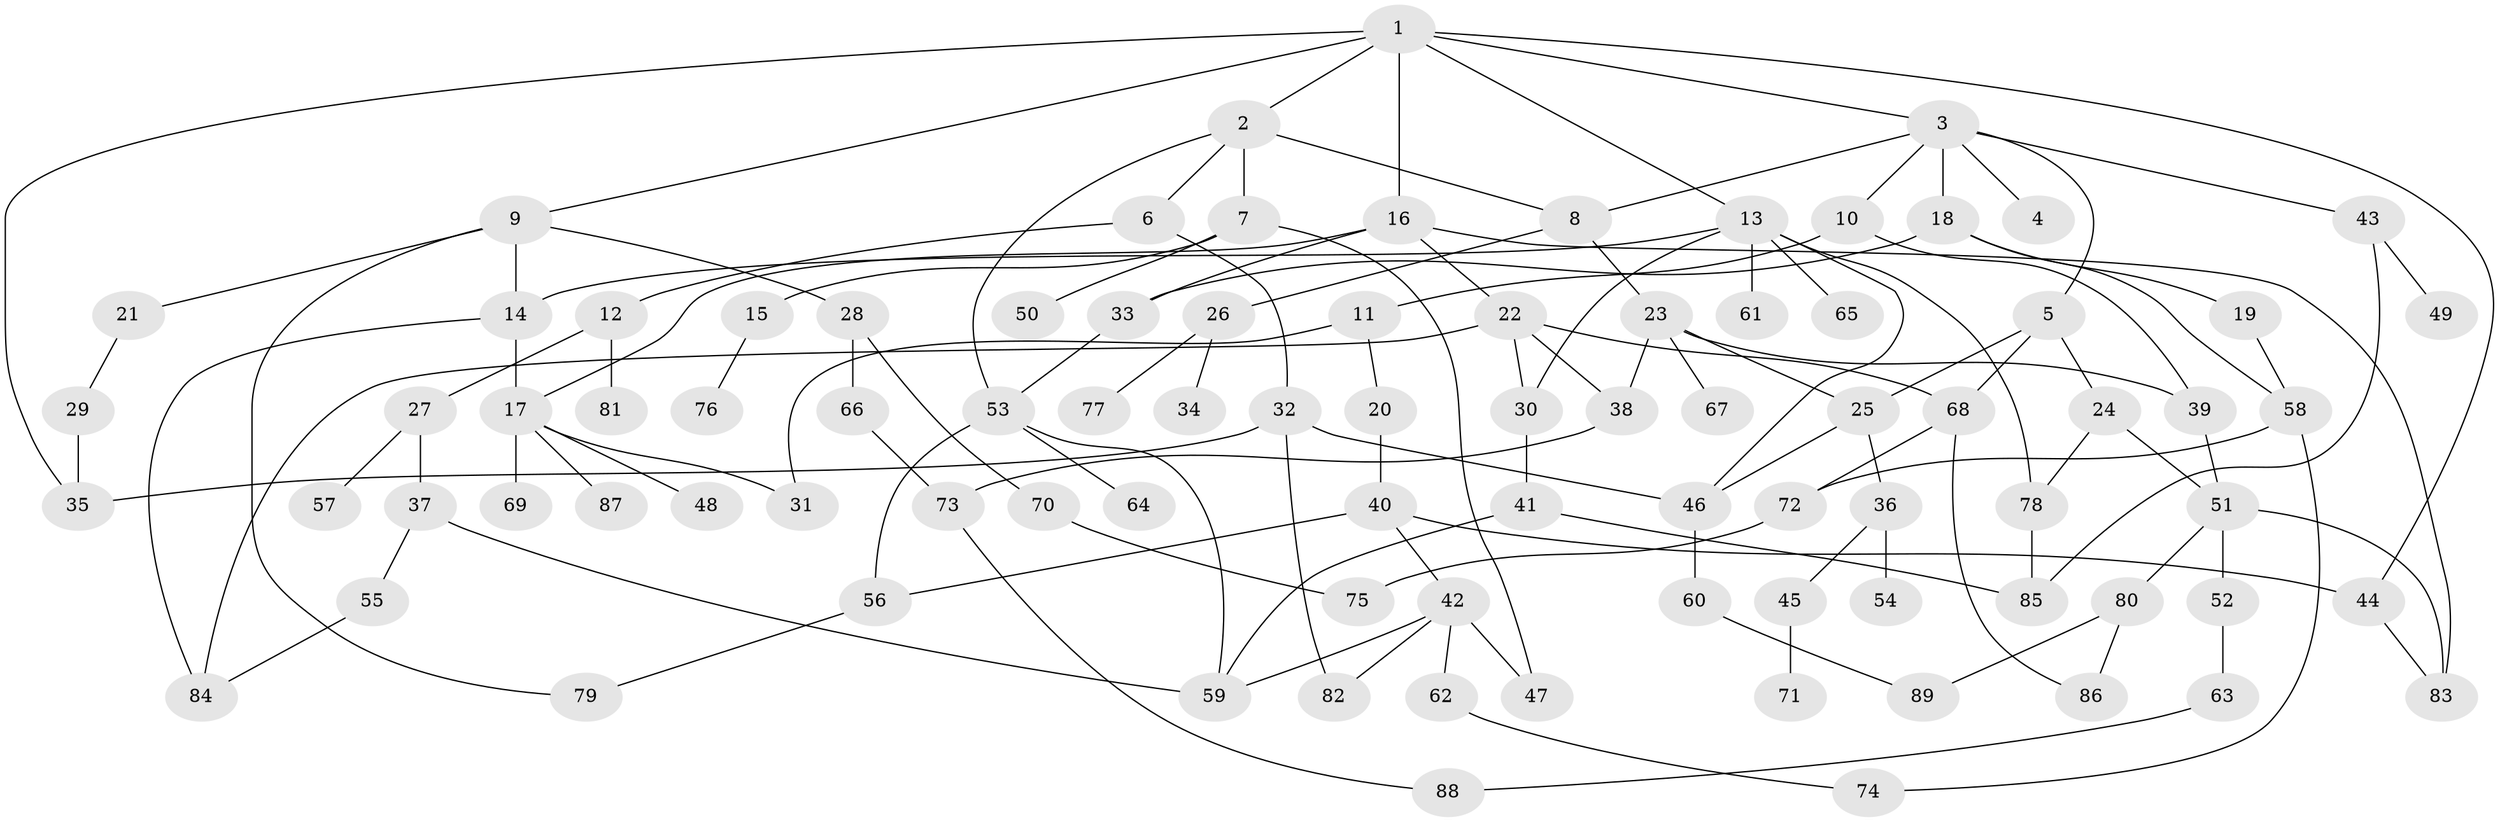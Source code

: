 // Generated by graph-tools (version 1.1) at 2025/00/03/09/25 03:00:56]
// undirected, 89 vertices, 127 edges
graph export_dot {
graph [start="1"]
  node [color=gray90,style=filled];
  1;
  2;
  3;
  4;
  5;
  6;
  7;
  8;
  9;
  10;
  11;
  12;
  13;
  14;
  15;
  16;
  17;
  18;
  19;
  20;
  21;
  22;
  23;
  24;
  25;
  26;
  27;
  28;
  29;
  30;
  31;
  32;
  33;
  34;
  35;
  36;
  37;
  38;
  39;
  40;
  41;
  42;
  43;
  44;
  45;
  46;
  47;
  48;
  49;
  50;
  51;
  52;
  53;
  54;
  55;
  56;
  57;
  58;
  59;
  60;
  61;
  62;
  63;
  64;
  65;
  66;
  67;
  68;
  69;
  70;
  71;
  72;
  73;
  74;
  75;
  76;
  77;
  78;
  79;
  80;
  81;
  82;
  83;
  84;
  85;
  86;
  87;
  88;
  89;
  1 -- 2;
  1 -- 3;
  1 -- 9;
  1 -- 13;
  1 -- 16;
  1 -- 44;
  1 -- 35;
  2 -- 6;
  2 -- 7;
  2 -- 8;
  2 -- 53;
  3 -- 4;
  3 -- 5;
  3 -- 10;
  3 -- 18;
  3 -- 43;
  3 -- 8;
  5 -- 24;
  5 -- 25;
  5 -- 68;
  6 -- 12;
  6 -- 32;
  7 -- 15;
  7 -- 50;
  7 -- 47;
  8 -- 23;
  8 -- 26;
  9 -- 21;
  9 -- 28;
  9 -- 79;
  9 -- 14;
  10 -- 11;
  10 -- 39;
  11 -- 20;
  11 -- 31;
  12 -- 27;
  12 -- 81;
  13 -- 14;
  13 -- 30;
  13 -- 61;
  13 -- 65;
  13 -- 78;
  13 -- 46;
  14 -- 84;
  14 -- 17;
  15 -- 76;
  16 -- 17;
  16 -- 22;
  16 -- 33;
  16 -- 83;
  17 -- 31;
  17 -- 48;
  17 -- 69;
  17 -- 87;
  18 -- 19;
  18 -- 58;
  18 -- 33;
  19 -- 58;
  20 -- 40;
  21 -- 29;
  22 -- 68;
  22 -- 30;
  22 -- 84;
  22 -- 38;
  23 -- 38;
  23 -- 67;
  23 -- 39;
  23 -- 25;
  24 -- 51;
  24 -- 78;
  25 -- 36;
  25 -- 46;
  26 -- 34;
  26 -- 77;
  27 -- 37;
  27 -- 57;
  28 -- 66;
  28 -- 70;
  29 -- 35;
  30 -- 41;
  32 -- 46;
  32 -- 35;
  32 -- 82;
  33 -- 53;
  36 -- 45;
  36 -- 54;
  37 -- 55;
  37 -- 59;
  38 -- 73;
  39 -- 51;
  40 -- 42;
  40 -- 56;
  40 -- 44;
  41 -- 59;
  41 -- 85;
  42 -- 47;
  42 -- 62;
  42 -- 82;
  42 -- 59;
  43 -- 49;
  43 -- 85;
  44 -- 83;
  45 -- 71;
  46 -- 60;
  51 -- 52;
  51 -- 80;
  51 -- 83;
  52 -- 63;
  53 -- 64;
  53 -- 59;
  53 -- 56;
  55 -- 84;
  56 -- 79;
  58 -- 74;
  58 -- 72;
  60 -- 89;
  62 -- 74;
  63 -- 88;
  66 -- 73;
  68 -- 72;
  68 -- 86;
  70 -- 75;
  72 -- 75;
  73 -- 88;
  78 -- 85;
  80 -- 89;
  80 -- 86;
}
